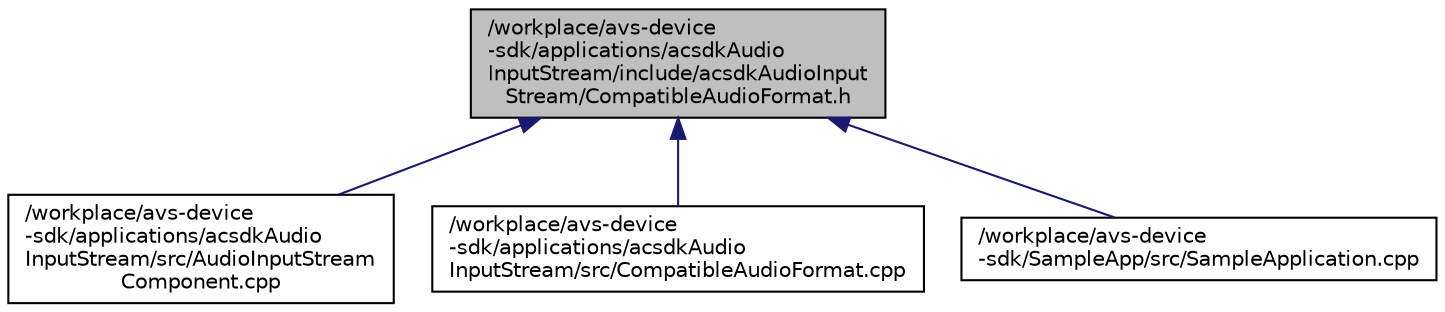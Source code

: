 digraph "/workplace/avs-device-sdk/applications/acsdkAudioInputStream/include/acsdkAudioInputStream/CompatibleAudioFormat.h"
{
 // LATEX_PDF_SIZE
  edge [fontname="Helvetica",fontsize="10",labelfontname="Helvetica",labelfontsize="10"];
  node [fontname="Helvetica",fontsize="10",shape=record];
  Node1 [label="/workplace/avs-device\l-sdk/applications/acsdkAudio\lInputStream/include/acsdkAudioInput\lStream/CompatibleAudioFormat.h",height=0.2,width=0.4,color="black", fillcolor="grey75", style="filled", fontcolor="black",tooltip=" "];
  Node1 -> Node2 [dir="back",color="midnightblue",fontsize="10",style="solid",fontname="Helvetica"];
  Node2 [label="/workplace/avs-device\l-sdk/applications/acsdkAudio\lInputStream/src/AudioInputStream\lComponent.cpp",height=0.2,width=0.4,color="black", fillcolor="white", style="filled",URL="$_audio_input_stream_component_8cpp.html",tooltip=" "];
  Node1 -> Node3 [dir="back",color="midnightblue",fontsize="10",style="solid",fontname="Helvetica"];
  Node3 [label="/workplace/avs-device\l-sdk/applications/acsdkAudio\lInputStream/src/CompatibleAudioFormat.cpp",height=0.2,width=0.4,color="black", fillcolor="white", style="filled",URL="$_compatible_audio_format_8cpp.html",tooltip=" "];
  Node1 -> Node4 [dir="back",color="midnightblue",fontsize="10",style="solid",fontname="Helvetica"];
  Node4 [label="/workplace/avs-device\l-sdk/SampleApp/src/SampleApplication.cpp",height=0.2,width=0.4,color="black", fillcolor="white", style="filled",URL="$_sample_application_8cpp.html",tooltip=" "];
}
